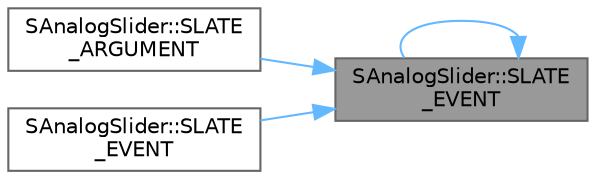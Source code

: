 digraph "SAnalogSlider::SLATE_EVENT"
{
 // INTERACTIVE_SVG=YES
 // LATEX_PDF_SIZE
  bgcolor="transparent";
  edge [fontname=Helvetica,fontsize=10,labelfontname=Helvetica,labelfontsize=10];
  node [fontname=Helvetica,fontsize=10,shape=box,height=0.2,width=0.4];
  rankdir="RL";
  Node1 [id="Node000001",label="SAnalogSlider::SLATE\l_EVENT",height=0.2,width=0.4,color="gray40", fillcolor="grey60", style="filled", fontcolor="black",tooltip="Invoked when the mouse is released and a capture ends."];
  Node1 -> Node2 [id="edge1_Node000001_Node000002",dir="back",color="steelblue1",style="solid",tooltip=" "];
  Node2 [id="Node000002",label="SAnalogSlider::SLATE\l_ARGUMENT",height=0.2,width=0.4,color="grey40", fillcolor="white", style="filled",URL="$d0/db2/classSAnalogSlider.html#aed08dfb03756af7a5d83c579683471d5",tooltip="Sometimes a slider should only be mouse-clickable and never keyboard focusable."];
  Node1 -> Node3 [id="edge2_Node000001_Node000003",dir="back",color="steelblue1",style="solid",tooltip=" "];
  Node3 [id="Node000003",label="SAnalogSlider::SLATE\l_EVENT",height=0.2,width=0.4,color="grey40", fillcolor="white", style="filled",URL="$d0/db2/classSAnalogSlider.html#a6572e1f09d74cb366f4e4ce0fc5de3e5",tooltip="Invoked when the controller capture is released."];
  Node1 -> Node1 [id="edge3_Node000001_Node000001",dir="back",color="steelblue1",style="solid",tooltip=" "];
}

